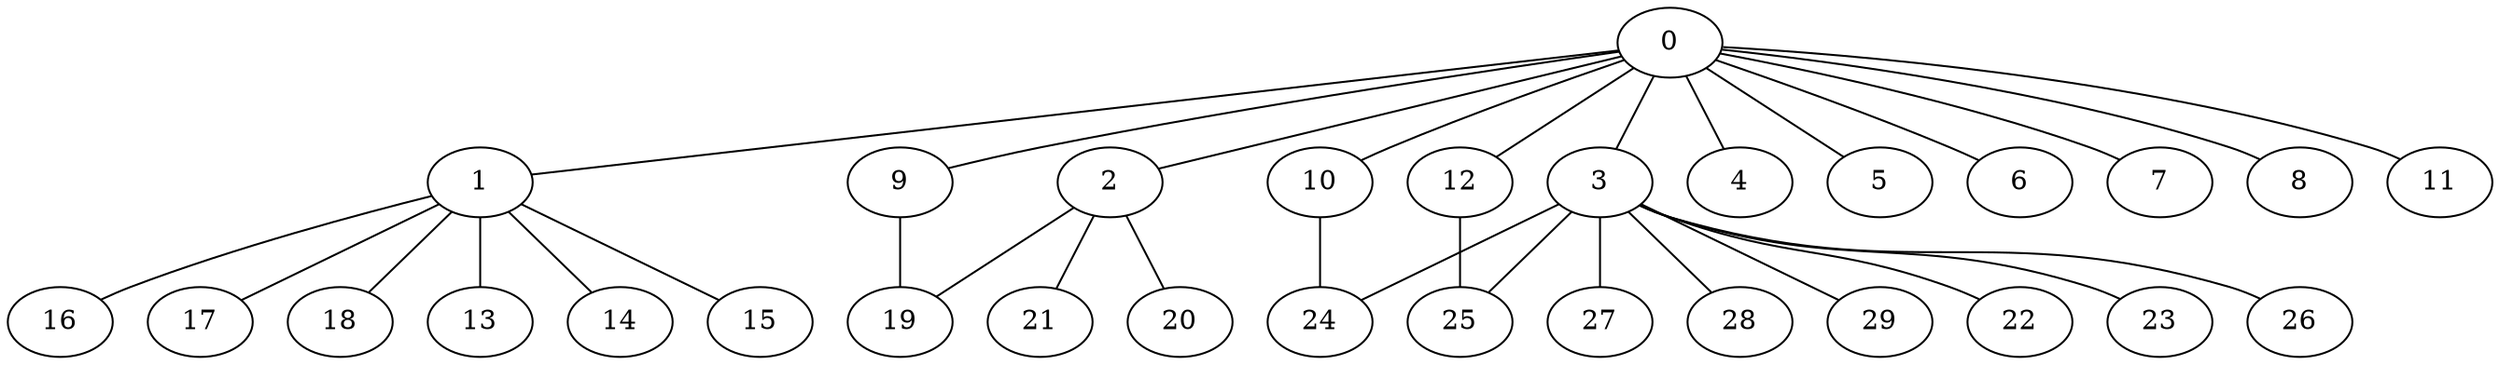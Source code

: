 
graph graphname {
    0 -- 1
0 -- 2
0 -- 3
0 -- 4
0 -- 5
0 -- 6
0 -- 7
0 -- 8
0 -- 9
0 -- 10
0 -- 11
0 -- 12
1 -- 13
1 -- 14
1 -- 15
1 -- 16
1 -- 17
1 -- 18
2 -- 19
2 -- 20
2 -- 21
3 -- 22
3 -- 23
3 -- 24
3 -- 25
3 -- 26
3 -- 27
3 -- 28
3 -- 29
9 -- 19
10 -- 24
12 -- 25

}

